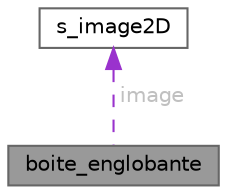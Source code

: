 digraph "boite_englobante"
{
 // LATEX_PDF_SIZE
  bgcolor="transparent";
  edge [fontname=Helvetica,fontsize=10,labelfontname=Helvetica,labelfontsize=10];
  node [fontname=Helvetica,fontsize=10,shape=box,height=0.2,width=0.4];
  Node1 [id="Node000001",label="boite_englobante",height=0.2,width=0.4,color="gray40", fillcolor="grey60", style="filled", fontcolor="black",tooltip="Structure représentant une boîte englobante pour un objet détecté."];
  Node2 -> Node1 [id="edge1_Node000001_Node000002",dir="back",color="darkorchid3",style="dashed",tooltip=" ",label=" image",fontcolor="grey" ];
  Node2 [id="Node000002",label="s_image2D",height=0.2,width=0.4,color="gray40", fillcolor="white", style="filled",URL="$structs__image2D.html",tooltip="Structure représentant une image 2D."];
}
